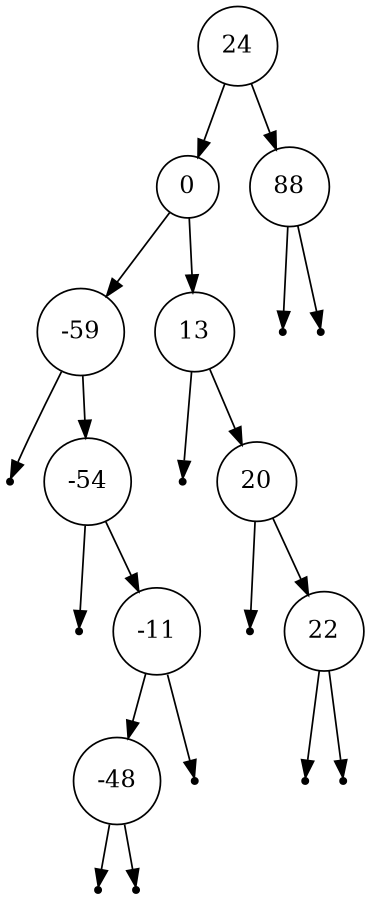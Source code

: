 digraph BST {
	graph [ dpi = 300 ];
	node [shape=circle];
	size="6,6";
	24 -> 0;
	24 -> 88;
	0 -> -59;
	0 -> 13;
null1 [shape=point];
	-59 -> null1;
	-59 -> -54;
null2 [shape=point];
	-54 -> null2;
	-54 -> -11;
	-11 -> -48;
null3 [shape=point]
	-11 -> null3;
null4 [shape=point];
	-48 -> null4;
null5 [shape=point]
	-48 -> null5;
null6 [shape=point];
	13 -> null6;
	13 -> 20;
null7 [shape=point];
	20 -> null7;
	20 -> 22;
null8 [shape=point];
	22 -> null8;
null9 [shape=point]
	22 -> null9;
null10 [shape=point];
	88 -> null10;
null11 [shape=point]
	88 -> null11;
}

